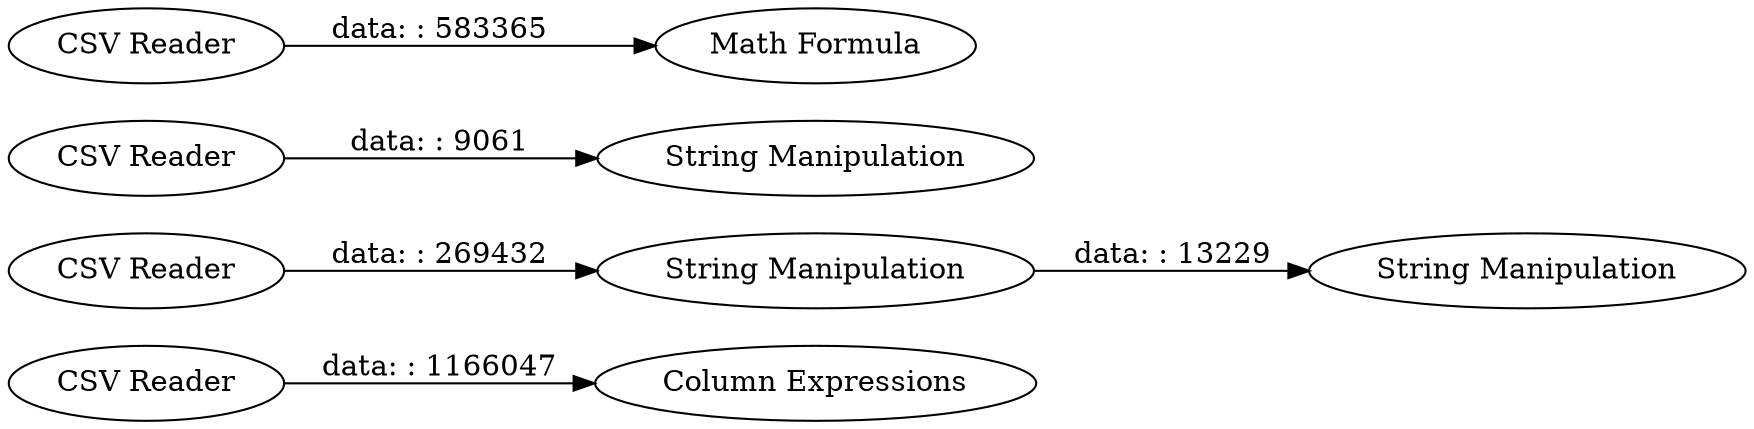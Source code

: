 digraph {
	"224681881677790498_9" [label="Column Expressions"]
	"224681881677790498_5" [label="String Manipulation"]
	"224681881677790498_1" [label="CSV Reader"]
	"224681881677790498_4" [label="CSV Reader"]
	"224681881677790498_6" [label="String Manipulation"]
	"224681881677790498_8" [label="String Manipulation"]
	"224681881677790498_7" [label="Math Formula"]
	"224681881677790498_3" [label="CSV Reader"]
	"224681881677790498_2" [label="CSV Reader"]
	"224681881677790498_5" -> "224681881677790498_6" [label="data: : 13229"]
	"224681881677790498_3" -> "224681881677790498_7" [label="data: : 583365"]
	"224681881677790498_2" -> "224681881677790498_8" [label="data: : 9061"]
	"224681881677790498_4" -> "224681881677790498_9" [label="data: : 1166047"]
	"224681881677790498_1" -> "224681881677790498_5" [label="data: : 269432"]
	rankdir=LR
}
